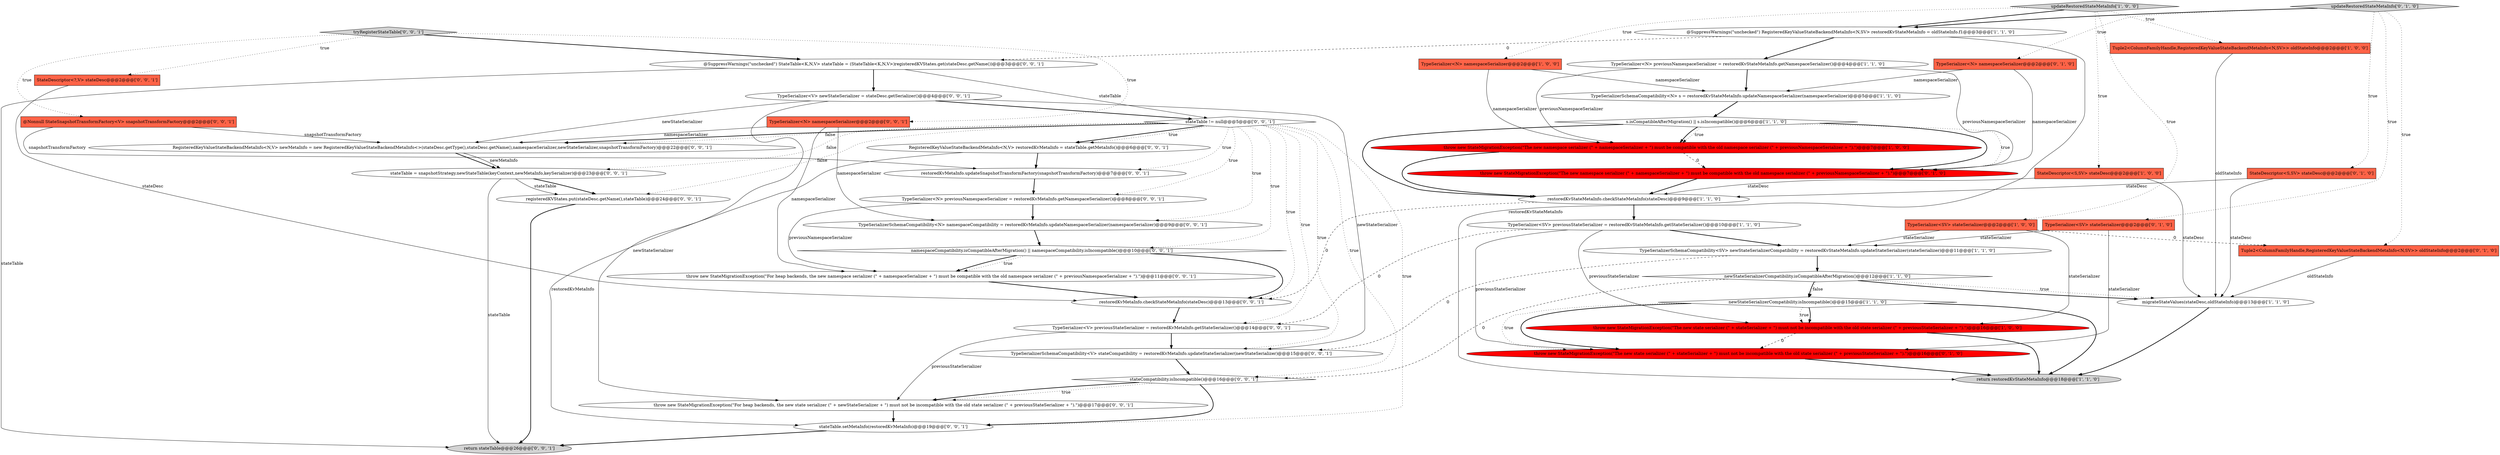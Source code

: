 digraph {
38 [style = filled, label = "return stateTable@@@26@@@['0', '0', '1']", fillcolor = lightgray, shape = ellipse image = "AAA0AAABBB3BBB"];
31 [style = filled, label = "stateCompatibility.isIncompatible()@@@16@@@['0', '0', '1']", fillcolor = white, shape = diamond image = "AAA0AAABBB3BBB"];
35 [style = filled, label = "RegisteredKeyValueStateBackendMetaInfo<N,V> newMetaInfo = new RegisteredKeyValueStateBackendMetaInfo<>(stateDesc.getType(),stateDesc.getName(),namespaceSerializer,newStateSerializer,snapshotTransformFactory)@@@22@@@['0', '0', '1']", fillcolor = white, shape = ellipse image = "AAA0AAABBB3BBB"];
2 [style = filled, label = "@SuppressWarnings(\"unchecked\") RegisteredKeyValueStateBackendMetaInfo<N,SV> restoredKvStateMetaInfo = oldStateInfo.f1@@@3@@@['1', '1', '0']", fillcolor = white, shape = ellipse image = "AAA0AAABBB1BBB"];
10 [style = filled, label = "StateDescriptor<S,SV> stateDesc@@@2@@@['1', '0', '0']", fillcolor = tomato, shape = box image = "AAA0AAABBB1BBB"];
16 [style = filled, label = "restoredKvStateMetaInfo.checkStateMetaInfo(stateDesc)@@@9@@@['1', '1', '0']", fillcolor = white, shape = ellipse image = "AAA0AAABBB1BBB"];
9 [style = filled, label = "Tuple2<ColumnFamilyHandle,RegisteredKeyValueStateBackendMetaInfo<N,SV>> oldStateInfo@@@2@@@['1', '0', '0']", fillcolor = tomato, shape = box image = "AAA0AAABBB1BBB"];
11 [style = filled, label = "TypeSerializer<N> previousNamespaceSerializer = restoredKvStateMetaInfo.getNamespaceSerializer()@@@4@@@['1', '1', '0']", fillcolor = white, shape = ellipse image = "AAA0AAABBB1BBB"];
47 [style = filled, label = "TypeSerializer<V> previousStateSerializer = restoredKvMetaInfo.getStateSerializer()@@@14@@@['0', '0', '1']", fillcolor = white, shape = ellipse image = "AAA0AAABBB3BBB"];
23 [style = filled, label = "throw new StateMigrationException(\"The new state serializer (\" + stateSerializer + \") must not be incompatible with the old state serializer (\" + previousStateSerializer + \").\")@@@16@@@['0', '1', '0']", fillcolor = red, shape = ellipse image = "AAA1AAABBB2BBB"];
21 [style = filled, label = "throw new StateMigrationException(\"The new namespace serializer (\" + namespaceSerializer + \") must be compatible with the old namespace serializer (\" + previousNamespaceSerializer + \").\")@@@7@@@['0', '1', '0']", fillcolor = red, shape = ellipse image = "AAA1AAABBB2BBB"];
36 [style = filled, label = "TypeSerializer<N> previousNamespaceSerializer = restoredKvMetaInfo.getNamespaceSerializer()@@@8@@@['0', '0', '1']", fillcolor = white, shape = ellipse image = "AAA0AAABBB3BBB"];
0 [style = filled, label = "TypeSerializerSchemaCompatibility<N> s = restoredKvStateMetaInfo.updateNamespaceSerializer(namespaceSerializer)@@@5@@@['1', '1', '0']", fillcolor = white, shape = ellipse image = "AAA0AAABBB1BBB"];
27 [style = filled, label = "throw new StateMigrationException(\"For heap backends, the new state serializer (\" + newStateSerializer + \") must not be incompatible with the old state serializer (\" + previousStateSerializer + \").\")@@@17@@@['0', '0', '1']", fillcolor = white, shape = ellipse image = "AAA0AAABBB3BBB"];
7 [style = filled, label = "newStateSerializerCompatibility.isIncompatible()@@@15@@@['1', '1', '0']", fillcolor = white, shape = diamond image = "AAA0AAABBB1BBB"];
22 [style = filled, label = "Tuple2<ColumnFamilyHandle,RegisteredKeyValueStateBackendMetaInfo<N,SV>> oldStateInfo@@@2@@@['0', '1', '0']", fillcolor = tomato, shape = box image = "AAA1AAABBB2BBB"];
25 [style = filled, label = "TypeSerializer<V> newStateSerializer = stateDesc.getSerializer()@@@4@@@['0', '0', '1']", fillcolor = white, shape = ellipse image = "AAA0AAABBB3BBB"];
26 [style = filled, label = "@Nonnull StateSnapshotTransformFactory<V> snapshotTransformFactory@@@2@@@['0', '0', '1']", fillcolor = tomato, shape = box image = "AAA0AAABBB3BBB"];
37 [style = filled, label = "RegisteredKeyValueStateBackendMetaInfo<N,V> restoredKvMetaInfo = stateTable.getMetaInfo()@@@6@@@['0', '0', '1']", fillcolor = white, shape = ellipse image = "AAA0AAABBB3BBB"];
1 [style = filled, label = "updateRestoredStateMetaInfo['1', '0', '0']", fillcolor = lightgray, shape = diamond image = "AAA0AAABBB1BBB"];
39 [style = filled, label = "TypeSerializer<N> namespaceSerializer@@@2@@@['0', '0', '1']", fillcolor = tomato, shape = box image = "AAA0AAABBB3BBB"];
42 [style = filled, label = "StateDescriptor<?,V> stateDesc@@@2@@@['0', '0', '1']", fillcolor = tomato, shape = box image = "AAA0AAABBB3BBB"];
18 [style = filled, label = "StateDescriptor<S,SV> stateDesc@@@2@@@['0', '1', '0']", fillcolor = tomato, shape = box image = "AAA0AAABBB2BBB"];
28 [style = filled, label = "TypeSerializerSchemaCompatibility<N> namespaceCompatibility = restoredKvMetaInfo.updateNamespaceSerializer(namespaceSerializer)@@@9@@@['0', '0', '1']", fillcolor = white, shape = ellipse image = "AAA0AAABBB3BBB"];
33 [style = filled, label = "tryRegisterStateTable['0', '0', '1']", fillcolor = lightgray, shape = diamond image = "AAA0AAABBB3BBB"];
24 [style = filled, label = "updateRestoredStateMetaInfo['0', '1', '0']", fillcolor = lightgray, shape = diamond image = "AAA0AAABBB2BBB"];
5 [style = filled, label = "throw new StateMigrationException(\"The new namespace serializer (\" + namespaceSerializer + \") must be compatible with the old namespace serializer (\" + previousNamespaceSerializer + \").\")@@@7@@@['1', '0', '0']", fillcolor = red, shape = ellipse image = "AAA1AAABBB1BBB"];
34 [style = filled, label = "throw new StateMigrationException(\"For heap backends, the new namespace serializer (\" + namespaceSerializer + \") must be compatible with the old namespace serializer (\" + previousNamespaceSerializer + \").\")@@@11@@@['0', '0', '1']", fillcolor = white, shape = ellipse image = "AAA0AAABBB3BBB"];
32 [style = filled, label = "registeredKVStates.put(stateDesc.getName(),stateTable)@@@24@@@['0', '0', '1']", fillcolor = white, shape = ellipse image = "AAA0AAABBB3BBB"];
3 [style = filled, label = "TypeSerializerSchemaCompatibility<SV> newStateSerializerCompatibility = restoredKvStateMetaInfo.updateStateSerializer(stateSerializer)@@@11@@@['1', '1', '0']", fillcolor = white, shape = ellipse image = "AAA0AAABBB1BBB"];
29 [style = filled, label = "stateTable != null@@@5@@@['0', '0', '1']", fillcolor = white, shape = diamond image = "AAA0AAABBB3BBB"];
19 [style = filled, label = "TypeSerializer<N> namespaceSerializer@@@2@@@['0', '1', '0']", fillcolor = tomato, shape = box image = "AAA0AAABBB2BBB"];
40 [style = filled, label = "stateTable.setMetaInfo(restoredKvMetaInfo)@@@19@@@['0', '0', '1']", fillcolor = white, shape = ellipse image = "AAA0AAABBB3BBB"];
43 [style = filled, label = "namespaceCompatibility.isCompatibleAfterMigration() || namespaceCompatibility.isIncompatible()@@@10@@@['0', '0', '1']", fillcolor = white, shape = diamond image = "AAA0AAABBB3BBB"];
45 [style = filled, label = "@SuppressWarnings(\"unchecked\") StateTable<K,N,V> stateTable = (StateTable<K,N,V>)registeredKVStates.get(stateDesc.getName())@@@3@@@['0', '0', '1']", fillcolor = white, shape = ellipse image = "AAA0AAABBB3BBB"];
4 [style = filled, label = "return restoredKvStateMetaInfo@@@18@@@['1', '1', '0']", fillcolor = lightgray, shape = ellipse image = "AAA0AAABBB1BBB"];
8 [style = filled, label = "throw new StateMigrationException(\"The new state serializer (\" + stateSerializer + \") must not be incompatible with the old state serializer (\" + previousStateSerializer + \").\")@@@16@@@['1', '0', '0']", fillcolor = red, shape = ellipse image = "AAA1AAABBB1BBB"];
41 [style = filled, label = "stateTable = snapshotStrategy.newStateTable(keyContext,newMetaInfo,keySerializer)@@@23@@@['0', '0', '1']", fillcolor = white, shape = ellipse image = "AAA0AAABBB3BBB"];
13 [style = filled, label = "migrateStateValues(stateDesc,oldStateInfo)@@@13@@@['1', '1', '0']", fillcolor = white, shape = ellipse image = "AAA0AAABBB1BBB"];
14 [style = filled, label = "TypeSerializer<N> namespaceSerializer@@@2@@@['1', '0', '0']", fillcolor = tomato, shape = box image = "AAA0AAABBB1BBB"];
30 [style = filled, label = "restoredKvMetaInfo.checkStateMetaInfo(stateDesc)@@@13@@@['0', '0', '1']", fillcolor = white, shape = ellipse image = "AAA0AAABBB3BBB"];
15 [style = filled, label = "TypeSerializer<SV> stateSerializer@@@2@@@['1', '0', '0']", fillcolor = tomato, shape = box image = "AAA1AAABBB1BBB"];
6 [style = filled, label = "TypeSerializer<SV> previousStateSerializer = restoredKvStateMetaInfo.getStateSerializer()@@@10@@@['1', '1', '0']", fillcolor = white, shape = ellipse image = "AAA0AAABBB1BBB"];
17 [style = filled, label = "newStateSerializerCompatibility.isCompatibleAfterMigration()@@@12@@@['1', '1', '0']", fillcolor = white, shape = diamond image = "AAA0AAABBB1BBB"];
12 [style = filled, label = "s.isCompatibleAfterMigration() || s.isIncompatible()@@@6@@@['1', '1', '0']", fillcolor = white, shape = diamond image = "AAA0AAABBB1BBB"];
20 [style = filled, label = "TypeSerializer<SV> stateSerializer@@@2@@@['0', '1', '0']", fillcolor = tomato, shape = box image = "AAA0AAABBB2BBB"];
44 [style = filled, label = "TypeSerializerSchemaCompatibility<V> stateCompatibility = restoredKvMetaInfo.updateStateSerializer(newStateSerializer)@@@15@@@['0', '0', '1']", fillcolor = white, shape = ellipse image = "AAA0AAABBB3BBB"];
46 [style = filled, label = "restoredKvMetaInfo.updateSnapshotTransformFactory(snapshotTransformFactory)@@@7@@@['0', '0', '1']", fillcolor = white, shape = ellipse image = "AAA0AAABBB3BBB"];
6->3 [style = bold, label=""];
29->43 [style = dotted, label="true"];
12->5 [style = bold, label=""];
35->41 [style = bold, label=""];
36->28 [style = bold, label=""];
25->29 [style = bold, label=""];
40->38 [style = bold, label=""];
7->8 [style = bold, label=""];
12->21 [style = dotted, label="true"];
22->13 [style = solid, label="oldStateInfo"];
25->27 [style = solid, label="newStateSerializer"];
33->26 [style = dotted, label="true"];
15->22 [style = dashed, label="0"];
35->41 [style = solid, label="newMetaInfo"];
45->25 [style = bold, label=""];
28->43 [style = bold, label=""];
19->21 [style = solid, label="namespaceSerializer"];
45->38 [style = solid, label="stateTable"];
29->32 [style = dotted, label="false"];
31->27 [style = dotted, label="true"];
21->16 [style = bold, label=""];
31->40 [style = bold, label=""];
33->45 [style = bold, label=""];
8->4 [style = bold, label=""];
29->36 [style = dotted, label="true"];
6->47 [style = dashed, label="0"];
41->32 [style = bold, label=""];
17->7 [style = dotted, label="false"];
25->44 [style = solid, label="newStateSerializer"];
12->21 [style = bold, label=""];
16->6 [style = bold, label=""];
47->27 [style = solid, label="previousStateSerializer"];
46->36 [style = bold, label=""];
11->5 [style = solid, label="previousNamespaceSerializer"];
39->34 [style = solid, label="namespaceSerializer"];
7->23 [style = dotted, label="true"];
10->16 [style = solid, label="stateDesc"];
37->46 [style = bold, label=""];
18->13 [style = solid, label="stateDesc"];
31->27 [style = bold, label=""];
1->15 [style = dotted, label="true"];
24->22 [style = dotted, label="true"];
29->40 [style = dotted, label="true"];
7->23 [style = bold, label=""];
47->44 [style = bold, label=""];
24->19 [style = dotted, label="true"];
29->31 [style = dotted, label="true"];
30->47 [style = bold, label=""];
29->35 [style = bold, label=""];
7->8 [style = dotted, label="true"];
43->34 [style = bold, label=""];
24->18 [style = dotted, label="true"];
33->39 [style = dotted, label="true"];
6->23 [style = solid, label="previousStateSerializer"];
1->10 [style = dotted, label="true"];
29->35 [style = dotted, label="false"];
2->4 [style = solid, label="restoredKvStateMetaInfo"];
26->46 [style = solid, label="snapshotTransformFactory"];
45->29 [style = solid, label="stateTable"];
0->12 [style = bold, label=""];
25->35 [style = solid, label="newStateSerializer"];
29->37 [style = bold, label=""];
7->4 [style = bold, label=""];
14->0 [style = solid, label="namespaceSerializer"];
41->32 [style = solid, label="stateTable"];
37->40 [style = solid, label="restoredKvMetaInfo"];
5->16 [style = bold, label=""];
42->30 [style = solid, label="stateDesc"];
29->28 [style = dotted, label="true"];
16->30 [style = dashed, label="0"];
41->38 [style = solid, label="stateTable"];
2->45 [style = dashed, label="0"];
1->9 [style = dotted, label="true"];
24->20 [style = dotted, label="true"];
5->21 [style = dashed, label="0"];
14->5 [style = solid, label="namespaceSerializer"];
3->17 [style = bold, label=""];
18->16 [style = solid, label="stateDesc"];
17->13 [style = bold, label=""];
1->2 [style = bold, label=""];
19->0 [style = solid, label="namespaceSerializer"];
10->13 [style = solid, label="stateDesc"];
39->28 [style = solid, label="namespaceSerializer"];
44->31 [style = bold, label=""];
2->11 [style = bold, label=""];
29->41 [style = dotted, label="false"];
36->34 [style = solid, label="previousNamespaceSerializer"];
9->13 [style = solid, label="oldStateInfo"];
15->3 [style = solid, label="stateSerializer"];
24->2 [style = bold, label=""];
26->35 [style = solid, label="snapshotTransformFactory"];
15->8 [style = solid, label="stateSerializer"];
23->4 [style = bold, label=""];
3->44 [style = dashed, label="0"];
29->44 [style = dotted, label="true"];
6->8 [style = solid, label="previousStateSerializer"];
12->16 [style = bold, label=""];
1->14 [style = dotted, label="true"];
39->35 [style = solid, label="namespaceSerializer"];
29->37 [style = dotted, label="true"];
17->31 [style = dashed, label="0"];
34->30 [style = bold, label=""];
43->34 [style = dotted, label="true"];
43->30 [style = bold, label=""];
29->46 [style = dotted, label="true"];
17->7 [style = bold, label=""];
32->38 [style = bold, label=""];
20->23 [style = solid, label="stateSerializer"];
20->3 [style = solid, label="stateSerializer"];
11->0 [style = bold, label=""];
11->21 [style = solid, label="previousNamespaceSerializer"];
33->42 [style = dotted, label="true"];
29->47 [style = dotted, label="true"];
12->5 [style = dotted, label="true"];
29->30 [style = dotted, label="true"];
27->40 [style = bold, label=""];
17->13 [style = dotted, label="true"];
8->23 [style = dashed, label="0"];
13->4 [style = bold, label=""];
}

